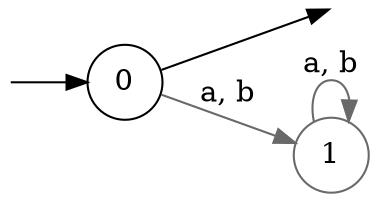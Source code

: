 /* Origins.
    node [shape = box, style = rounded]
    0 [label = "0"]
    1 [label = ""]
*/
/* Origins.
    node [shape = box, style = rounded]
    0 [label = "0"]
    1 [label = "1"]
*/
digraph
{
  vcsn_context = "lal_char(ab)_b"
  rankdir = LR
  {
    node [style = invis, shape = none, label = "", width = 0, height = 0]
    I0
    F0
  }
  {
    node [shape = circle]
    0
    1 [color = DimGray]
  }
  I0 -> 0
  0 -> F0
  0 -> 1 [label = "a, b", color = DimGray]
  1 -> 1 [label = "a, b", color = DimGray]
}

